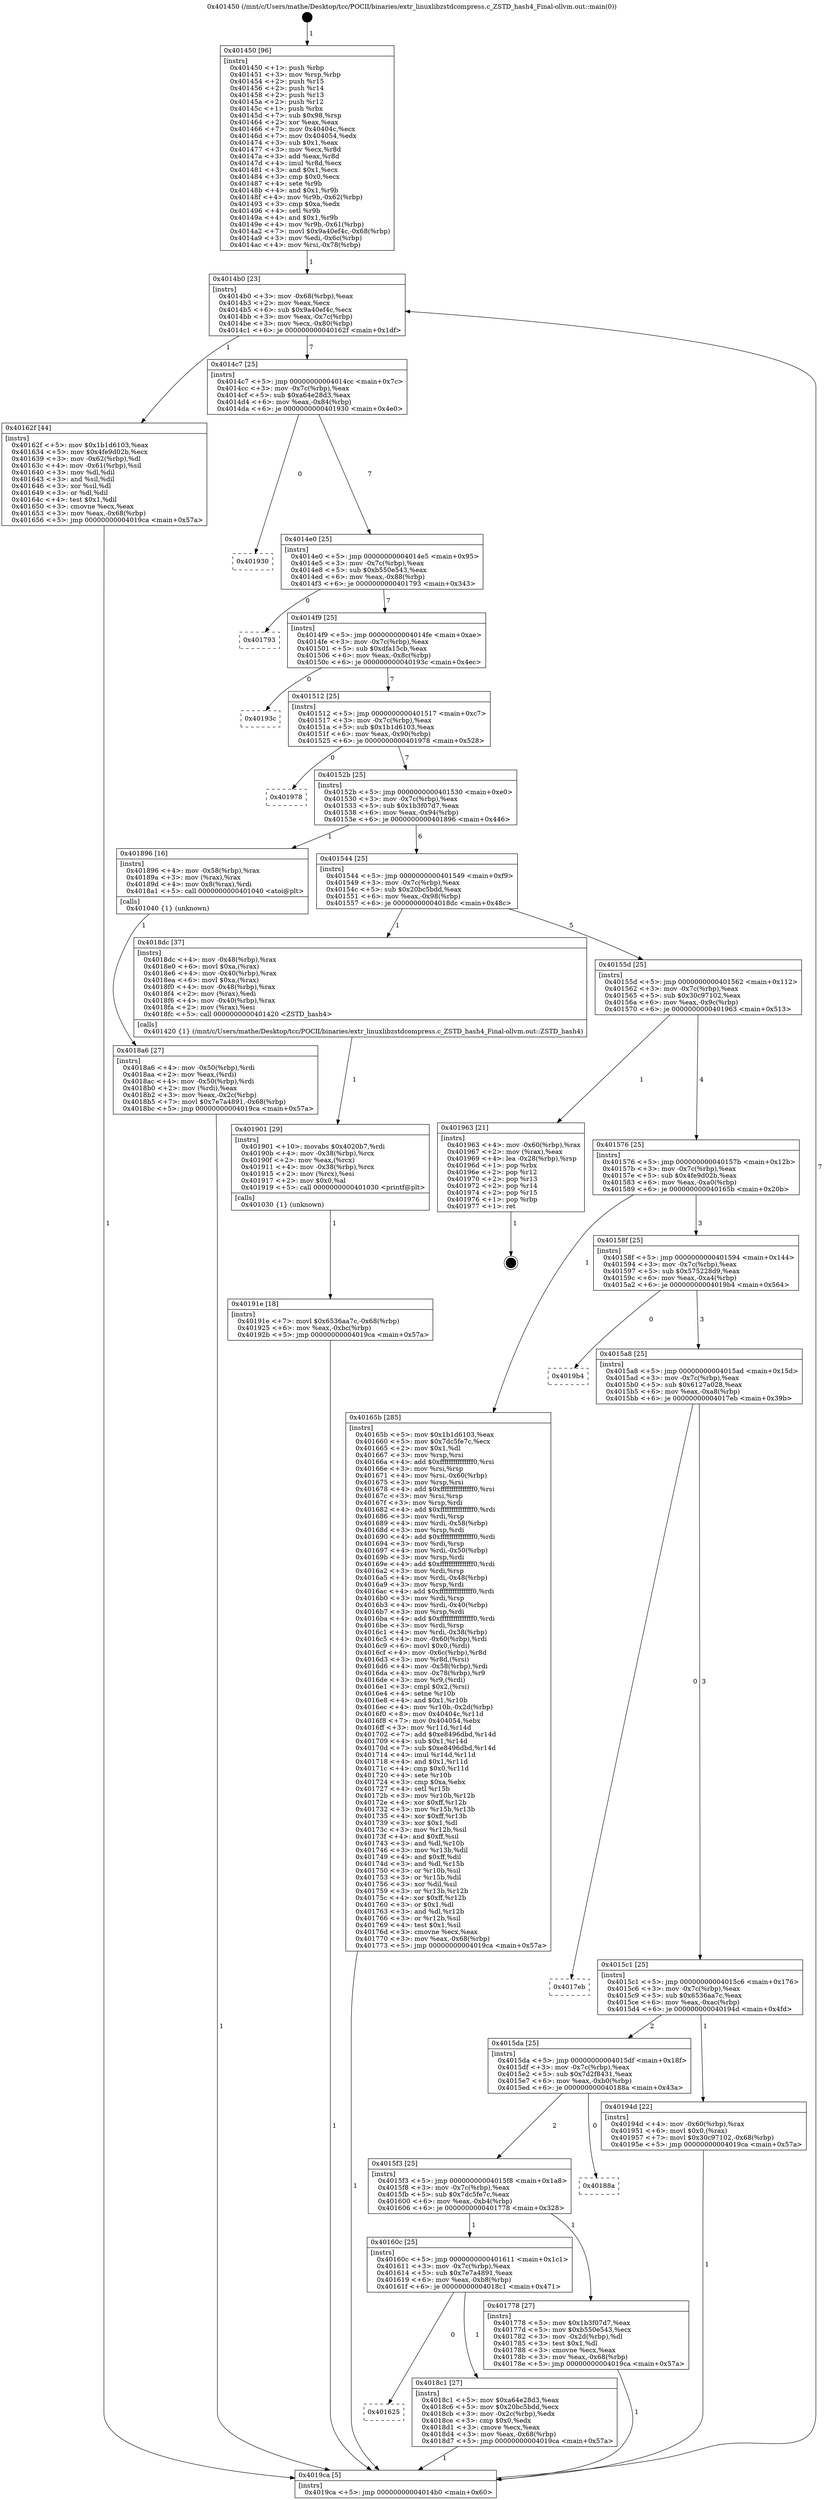 digraph "0x401450" {
  label = "0x401450 (/mnt/c/Users/mathe/Desktop/tcc/POCII/binaries/extr_linuxlibzstdcompress.c_ZSTD_hash4_Final-ollvm.out::main(0))"
  labelloc = "t"
  node[shape=record]

  Entry [label="",width=0.3,height=0.3,shape=circle,fillcolor=black,style=filled]
  "0x4014b0" [label="{
     0x4014b0 [23]\l
     | [instrs]\l
     &nbsp;&nbsp;0x4014b0 \<+3\>: mov -0x68(%rbp),%eax\l
     &nbsp;&nbsp;0x4014b3 \<+2\>: mov %eax,%ecx\l
     &nbsp;&nbsp;0x4014b5 \<+6\>: sub $0x9a40ef4c,%ecx\l
     &nbsp;&nbsp;0x4014bb \<+3\>: mov %eax,-0x7c(%rbp)\l
     &nbsp;&nbsp;0x4014be \<+3\>: mov %ecx,-0x80(%rbp)\l
     &nbsp;&nbsp;0x4014c1 \<+6\>: je 000000000040162f \<main+0x1df\>\l
  }"]
  "0x40162f" [label="{
     0x40162f [44]\l
     | [instrs]\l
     &nbsp;&nbsp;0x40162f \<+5\>: mov $0x1b1d6103,%eax\l
     &nbsp;&nbsp;0x401634 \<+5\>: mov $0x4fe9d02b,%ecx\l
     &nbsp;&nbsp;0x401639 \<+3\>: mov -0x62(%rbp),%dl\l
     &nbsp;&nbsp;0x40163c \<+4\>: mov -0x61(%rbp),%sil\l
     &nbsp;&nbsp;0x401640 \<+3\>: mov %dl,%dil\l
     &nbsp;&nbsp;0x401643 \<+3\>: and %sil,%dil\l
     &nbsp;&nbsp;0x401646 \<+3\>: xor %sil,%dl\l
     &nbsp;&nbsp;0x401649 \<+3\>: or %dl,%dil\l
     &nbsp;&nbsp;0x40164c \<+4\>: test $0x1,%dil\l
     &nbsp;&nbsp;0x401650 \<+3\>: cmovne %ecx,%eax\l
     &nbsp;&nbsp;0x401653 \<+3\>: mov %eax,-0x68(%rbp)\l
     &nbsp;&nbsp;0x401656 \<+5\>: jmp 00000000004019ca \<main+0x57a\>\l
  }"]
  "0x4014c7" [label="{
     0x4014c7 [25]\l
     | [instrs]\l
     &nbsp;&nbsp;0x4014c7 \<+5\>: jmp 00000000004014cc \<main+0x7c\>\l
     &nbsp;&nbsp;0x4014cc \<+3\>: mov -0x7c(%rbp),%eax\l
     &nbsp;&nbsp;0x4014cf \<+5\>: sub $0xa64e28d3,%eax\l
     &nbsp;&nbsp;0x4014d4 \<+6\>: mov %eax,-0x84(%rbp)\l
     &nbsp;&nbsp;0x4014da \<+6\>: je 0000000000401930 \<main+0x4e0\>\l
  }"]
  "0x4019ca" [label="{
     0x4019ca [5]\l
     | [instrs]\l
     &nbsp;&nbsp;0x4019ca \<+5\>: jmp 00000000004014b0 \<main+0x60\>\l
  }"]
  "0x401450" [label="{
     0x401450 [96]\l
     | [instrs]\l
     &nbsp;&nbsp;0x401450 \<+1\>: push %rbp\l
     &nbsp;&nbsp;0x401451 \<+3\>: mov %rsp,%rbp\l
     &nbsp;&nbsp;0x401454 \<+2\>: push %r15\l
     &nbsp;&nbsp;0x401456 \<+2\>: push %r14\l
     &nbsp;&nbsp;0x401458 \<+2\>: push %r13\l
     &nbsp;&nbsp;0x40145a \<+2\>: push %r12\l
     &nbsp;&nbsp;0x40145c \<+1\>: push %rbx\l
     &nbsp;&nbsp;0x40145d \<+7\>: sub $0x98,%rsp\l
     &nbsp;&nbsp;0x401464 \<+2\>: xor %eax,%eax\l
     &nbsp;&nbsp;0x401466 \<+7\>: mov 0x40404c,%ecx\l
     &nbsp;&nbsp;0x40146d \<+7\>: mov 0x404054,%edx\l
     &nbsp;&nbsp;0x401474 \<+3\>: sub $0x1,%eax\l
     &nbsp;&nbsp;0x401477 \<+3\>: mov %ecx,%r8d\l
     &nbsp;&nbsp;0x40147a \<+3\>: add %eax,%r8d\l
     &nbsp;&nbsp;0x40147d \<+4\>: imul %r8d,%ecx\l
     &nbsp;&nbsp;0x401481 \<+3\>: and $0x1,%ecx\l
     &nbsp;&nbsp;0x401484 \<+3\>: cmp $0x0,%ecx\l
     &nbsp;&nbsp;0x401487 \<+4\>: sete %r9b\l
     &nbsp;&nbsp;0x40148b \<+4\>: and $0x1,%r9b\l
     &nbsp;&nbsp;0x40148f \<+4\>: mov %r9b,-0x62(%rbp)\l
     &nbsp;&nbsp;0x401493 \<+3\>: cmp $0xa,%edx\l
     &nbsp;&nbsp;0x401496 \<+4\>: setl %r9b\l
     &nbsp;&nbsp;0x40149a \<+4\>: and $0x1,%r9b\l
     &nbsp;&nbsp;0x40149e \<+4\>: mov %r9b,-0x61(%rbp)\l
     &nbsp;&nbsp;0x4014a2 \<+7\>: movl $0x9a40ef4c,-0x68(%rbp)\l
     &nbsp;&nbsp;0x4014a9 \<+3\>: mov %edi,-0x6c(%rbp)\l
     &nbsp;&nbsp;0x4014ac \<+4\>: mov %rsi,-0x78(%rbp)\l
  }"]
  Exit [label="",width=0.3,height=0.3,shape=circle,fillcolor=black,style=filled,peripheries=2]
  "0x401930" [label="{
     0x401930\l
  }", style=dashed]
  "0x4014e0" [label="{
     0x4014e0 [25]\l
     | [instrs]\l
     &nbsp;&nbsp;0x4014e0 \<+5\>: jmp 00000000004014e5 \<main+0x95\>\l
     &nbsp;&nbsp;0x4014e5 \<+3\>: mov -0x7c(%rbp),%eax\l
     &nbsp;&nbsp;0x4014e8 \<+5\>: sub $0xb550e543,%eax\l
     &nbsp;&nbsp;0x4014ed \<+6\>: mov %eax,-0x88(%rbp)\l
     &nbsp;&nbsp;0x4014f3 \<+6\>: je 0000000000401793 \<main+0x343\>\l
  }"]
  "0x40191e" [label="{
     0x40191e [18]\l
     | [instrs]\l
     &nbsp;&nbsp;0x40191e \<+7\>: movl $0x6536aa7c,-0x68(%rbp)\l
     &nbsp;&nbsp;0x401925 \<+6\>: mov %eax,-0xbc(%rbp)\l
     &nbsp;&nbsp;0x40192b \<+5\>: jmp 00000000004019ca \<main+0x57a\>\l
  }"]
  "0x401793" [label="{
     0x401793\l
  }", style=dashed]
  "0x4014f9" [label="{
     0x4014f9 [25]\l
     | [instrs]\l
     &nbsp;&nbsp;0x4014f9 \<+5\>: jmp 00000000004014fe \<main+0xae\>\l
     &nbsp;&nbsp;0x4014fe \<+3\>: mov -0x7c(%rbp),%eax\l
     &nbsp;&nbsp;0x401501 \<+5\>: sub $0xdfa15cb,%eax\l
     &nbsp;&nbsp;0x401506 \<+6\>: mov %eax,-0x8c(%rbp)\l
     &nbsp;&nbsp;0x40150c \<+6\>: je 000000000040193c \<main+0x4ec\>\l
  }"]
  "0x401901" [label="{
     0x401901 [29]\l
     | [instrs]\l
     &nbsp;&nbsp;0x401901 \<+10\>: movabs $0x4020b7,%rdi\l
     &nbsp;&nbsp;0x40190b \<+4\>: mov -0x38(%rbp),%rcx\l
     &nbsp;&nbsp;0x40190f \<+2\>: mov %eax,(%rcx)\l
     &nbsp;&nbsp;0x401911 \<+4\>: mov -0x38(%rbp),%rcx\l
     &nbsp;&nbsp;0x401915 \<+2\>: mov (%rcx),%esi\l
     &nbsp;&nbsp;0x401917 \<+2\>: mov $0x0,%al\l
     &nbsp;&nbsp;0x401919 \<+5\>: call 0000000000401030 \<printf@plt\>\l
     | [calls]\l
     &nbsp;&nbsp;0x401030 \{1\} (unknown)\l
  }"]
  "0x40193c" [label="{
     0x40193c\l
  }", style=dashed]
  "0x401512" [label="{
     0x401512 [25]\l
     | [instrs]\l
     &nbsp;&nbsp;0x401512 \<+5\>: jmp 0000000000401517 \<main+0xc7\>\l
     &nbsp;&nbsp;0x401517 \<+3\>: mov -0x7c(%rbp),%eax\l
     &nbsp;&nbsp;0x40151a \<+5\>: sub $0x1b1d6103,%eax\l
     &nbsp;&nbsp;0x40151f \<+6\>: mov %eax,-0x90(%rbp)\l
     &nbsp;&nbsp;0x401525 \<+6\>: je 0000000000401978 \<main+0x528\>\l
  }"]
  "0x401625" [label="{
     0x401625\l
  }", style=dashed]
  "0x401978" [label="{
     0x401978\l
  }", style=dashed]
  "0x40152b" [label="{
     0x40152b [25]\l
     | [instrs]\l
     &nbsp;&nbsp;0x40152b \<+5\>: jmp 0000000000401530 \<main+0xe0\>\l
     &nbsp;&nbsp;0x401530 \<+3\>: mov -0x7c(%rbp),%eax\l
     &nbsp;&nbsp;0x401533 \<+5\>: sub $0x1b3f07d7,%eax\l
     &nbsp;&nbsp;0x401538 \<+6\>: mov %eax,-0x94(%rbp)\l
     &nbsp;&nbsp;0x40153e \<+6\>: je 0000000000401896 \<main+0x446\>\l
  }"]
  "0x4018c1" [label="{
     0x4018c1 [27]\l
     | [instrs]\l
     &nbsp;&nbsp;0x4018c1 \<+5\>: mov $0xa64e28d3,%eax\l
     &nbsp;&nbsp;0x4018c6 \<+5\>: mov $0x20bc5bdd,%ecx\l
     &nbsp;&nbsp;0x4018cb \<+3\>: mov -0x2c(%rbp),%edx\l
     &nbsp;&nbsp;0x4018ce \<+3\>: cmp $0x0,%edx\l
     &nbsp;&nbsp;0x4018d1 \<+3\>: cmove %ecx,%eax\l
     &nbsp;&nbsp;0x4018d4 \<+3\>: mov %eax,-0x68(%rbp)\l
     &nbsp;&nbsp;0x4018d7 \<+5\>: jmp 00000000004019ca \<main+0x57a\>\l
  }"]
  "0x401896" [label="{
     0x401896 [16]\l
     | [instrs]\l
     &nbsp;&nbsp;0x401896 \<+4\>: mov -0x58(%rbp),%rax\l
     &nbsp;&nbsp;0x40189a \<+3\>: mov (%rax),%rax\l
     &nbsp;&nbsp;0x40189d \<+4\>: mov 0x8(%rax),%rdi\l
     &nbsp;&nbsp;0x4018a1 \<+5\>: call 0000000000401040 \<atoi@plt\>\l
     | [calls]\l
     &nbsp;&nbsp;0x401040 \{1\} (unknown)\l
  }"]
  "0x401544" [label="{
     0x401544 [25]\l
     | [instrs]\l
     &nbsp;&nbsp;0x401544 \<+5\>: jmp 0000000000401549 \<main+0xf9\>\l
     &nbsp;&nbsp;0x401549 \<+3\>: mov -0x7c(%rbp),%eax\l
     &nbsp;&nbsp;0x40154c \<+5\>: sub $0x20bc5bdd,%eax\l
     &nbsp;&nbsp;0x401551 \<+6\>: mov %eax,-0x98(%rbp)\l
     &nbsp;&nbsp;0x401557 \<+6\>: je 00000000004018dc \<main+0x48c\>\l
  }"]
  "0x4018a6" [label="{
     0x4018a6 [27]\l
     | [instrs]\l
     &nbsp;&nbsp;0x4018a6 \<+4\>: mov -0x50(%rbp),%rdi\l
     &nbsp;&nbsp;0x4018aa \<+2\>: mov %eax,(%rdi)\l
     &nbsp;&nbsp;0x4018ac \<+4\>: mov -0x50(%rbp),%rdi\l
     &nbsp;&nbsp;0x4018b0 \<+2\>: mov (%rdi),%eax\l
     &nbsp;&nbsp;0x4018b2 \<+3\>: mov %eax,-0x2c(%rbp)\l
     &nbsp;&nbsp;0x4018b5 \<+7\>: movl $0x7e7a4891,-0x68(%rbp)\l
     &nbsp;&nbsp;0x4018bc \<+5\>: jmp 00000000004019ca \<main+0x57a\>\l
  }"]
  "0x4018dc" [label="{
     0x4018dc [37]\l
     | [instrs]\l
     &nbsp;&nbsp;0x4018dc \<+4\>: mov -0x48(%rbp),%rax\l
     &nbsp;&nbsp;0x4018e0 \<+6\>: movl $0xa,(%rax)\l
     &nbsp;&nbsp;0x4018e6 \<+4\>: mov -0x40(%rbp),%rax\l
     &nbsp;&nbsp;0x4018ea \<+6\>: movl $0xa,(%rax)\l
     &nbsp;&nbsp;0x4018f0 \<+4\>: mov -0x48(%rbp),%rax\l
     &nbsp;&nbsp;0x4018f4 \<+2\>: mov (%rax),%edi\l
     &nbsp;&nbsp;0x4018f6 \<+4\>: mov -0x40(%rbp),%rax\l
     &nbsp;&nbsp;0x4018fa \<+2\>: mov (%rax),%esi\l
     &nbsp;&nbsp;0x4018fc \<+5\>: call 0000000000401420 \<ZSTD_hash4\>\l
     | [calls]\l
     &nbsp;&nbsp;0x401420 \{1\} (/mnt/c/Users/mathe/Desktop/tcc/POCII/binaries/extr_linuxlibzstdcompress.c_ZSTD_hash4_Final-ollvm.out::ZSTD_hash4)\l
  }"]
  "0x40155d" [label="{
     0x40155d [25]\l
     | [instrs]\l
     &nbsp;&nbsp;0x40155d \<+5\>: jmp 0000000000401562 \<main+0x112\>\l
     &nbsp;&nbsp;0x401562 \<+3\>: mov -0x7c(%rbp),%eax\l
     &nbsp;&nbsp;0x401565 \<+5\>: sub $0x30c97102,%eax\l
     &nbsp;&nbsp;0x40156a \<+6\>: mov %eax,-0x9c(%rbp)\l
     &nbsp;&nbsp;0x401570 \<+6\>: je 0000000000401963 \<main+0x513\>\l
  }"]
  "0x40160c" [label="{
     0x40160c [25]\l
     | [instrs]\l
     &nbsp;&nbsp;0x40160c \<+5\>: jmp 0000000000401611 \<main+0x1c1\>\l
     &nbsp;&nbsp;0x401611 \<+3\>: mov -0x7c(%rbp),%eax\l
     &nbsp;&nbsp;0x401614 \<+5\>: sub $0x7e7a4891,%eax\l
     &nbsp;&nbsp;0x401619 \<+6\>: mov %eax,-0xb8(%rbp)\l
     &nbsp;&nbsp;0x40161f \<+6\>: je 00000000004018c1 \<main+0x471\>\l
  }"]
  "0x401963" [label="{
     0x401963 [21]\l
     | [instrs]\l
     &nbsp;&nbsp;0x401963 \<+4\>: mov -0x60(%rbp),%rax\l
     &nbsp;&nbsp;0x401967 \<+2\>: mov (%rax),%eax\l
     &nbsp;&nbsp;0x401969 \<+4\>: lea -0x28(%rbp),%rsp\l
     &nbsp;&nbsp;0x40196d \<+1\>: pop %rbx\l
     &nbsp;&nbsp;0x40196e \<+2\>: pop %r12\l
     &nbsp;&nbsp;0x401970 \<+2\>: pop %r13\l
     &nbsp;&nbsp;0x401972 \<+2\>: pop %r14\l
     &nbsp;&nbsp;0x401974 \<+2\>: pop %r15\l
     &nbsp;&nbsp;0x401976 \<+1\>: pop %rbp\l
     &nbsp;&nbsp;0x401977 \<+1\>: ret\l
  }"]
  "0x401576" [label="{
     0x401576 [25]\l
     | [instrs]\l
     &nbsp;&nbsp;0x401576 \<+5\>: jmp 000000000040157b \<main+0x12b\>\l
     &nbsp;&nbsp;0x40157b \<+3\>: mov -0x7c(%rbp),%eax\l
     &nbsp;&nbsp;0x40157e \<+5\>: sub $0x4fe9d02b,%eax\l
     &nbsp;&nbsp;0x401583 \<+6\>: mov %eax,-0xa0(%rbp)\l
     &nbsp;&nbsp;0x401589 \<+6\>: je 000000000040165b \<main+0x20b\>\l
  }"]
  "0x401778" [label="{
     0x401778 [27]\l
     | [instrs]\l
     &nbsp;&nbsp;0x401778 \<+5\>: mov $0x1b3f07d7,%eax\l
     &nbsp;&nbsp;0x40177d \<+5\>: mov $0xb550e543,%ecx\l
     &nbsp;&nbsp;0x401782 \<+3\>: mov -0x2d(%rbp),%dl\l
     &nbsp;&nbsp;0x401785 \<+3\>: test $0x1,%dl\l
     &nbsp;&nbsp;0x401788 \<+3\>: cmovne %ecx,%eax\l
     &nbsp;&nbsp;0x40178b \<+3\>: mov %eax,-0x68(%rbp)\l
     &nbsp;&nbsp;0x40178e \<+5\>: jmp 00000000004019ca \<main+0x57a\>\l
  }"]
  "0x40165b" [label="{
     0x40165b [285]\l
     | [instrs]\l
     &nbsp;&nbsp;0x40165b \<+5\>: mov $0x1b1d6103,%eax\l
     &nbsp;&nbsp;0x401660 \<+5\>: mov $0x7dc5fe7c,%ecx\l
     &nbsp;&nbsp;0x401665 \<+2\>: mov $0x1,%dl\l
     &nbsp;&nbsp;0x401667 \<+3\>: mov %rsp,%rsi\l
     &nbsp;&nbsp;0x40166a \<+4\>: add $0xfffffffffffffff0,%rsi\l
     &nbsp;&nbsp;0x40166e \<+3\>: mov %rsi,%rsp\l
     &nbsp;&nbsp;0x401671 \<+4\>: mov %rsi,-0x60(%rbp)\l
     &nbsp;&nbsp;0x401675 \<+3\>: mov %rsp,%rsi\l
     &nbsp;&nbsp;0x401678 \<+4\>: add $0xfffffffffffffff0,%rsi\l
     &nbsp;&nbsp;0x40167c \<+3\>: mov %rsi,%rsp\l
     &nbsp;&nbsp;0x40167f \<+3\>: mov %rsp,%rdi\l
     &nbsp;&nbsp;0x401682 \<+4\>: add $0xfffffffffffffff0,%rdi\l
     &nbsp;&nbsp;0x401686 \<+3\>: mov %rdi,%rsp\l
     &nbsp;&nbsp;0x401689 \<+4\>: mov %rdi,-0x58(%rbp)\l
     &nbsp;&nbsp;0x40168d \<+3\>: mov %rsp,%rdi\l
     &nbsp;&nbsp;0x401690 \<+4\>: add $0xfffffffffffffff0,%rdi\l
     &nbsp;&nbsp;0x401694 \<+3\>: mov %rdi,%rsp\l
     &nbsp;&nbsp;0x401697 \<+4\>: mov %rdi,-0x50(%rbp)\l
     &nbsp;&nbsp;0x40169b \<+3\>: mov %rsp,%rdi\l
     &nbsp;&nbsp;0x40169e \<+4\>: add $0xfffffffffffffff0,%rdi\l
     &nbsp;&nbsp;0x4016a2 \<+3\>: mov %rdi,%rsp\l
     &nbsp;&nbsp;0x4016a5 \<+4\>: mov %rdi,-0x48(%rbp)\l
     &nbsp;&nbsp;0x4016a9 \<+3\>: mov %rsp,%rdi\l
     &nbsp;&nbsp;0x4016ac \<+4\>: add $0xfffffffffffffff0,%rdi\l
     &nbsp;&nbsp;0x4016b0 \<+3\>: mov %rdi,%rsp\l
     &nbsp;&nbsp;0x4016b3 \<+4\>: mov %rdi,-0x40(%rbp)\l
     &nbsp;&nbsp;0x4016b7 \<+3\>: mov %rsp,%rdi\l
     &nbsp;&nbsp;0x4016ba \<+4\>: add $0xfffffffffffffff0,%rdi\l
     &nbsp;&nbsp;0x4016be \<+3\>: mov %rdi,%rsp\l
     &nbsp;&nbsp;0x4016c1 \<+4\>: mov %rdi,-0x38(%rbp)\l
     &nbsp;&nbsp;0x4016c5 \<+4\>: mov -0x60(%rbp),%rdi\l
     &nbsp;&nbsp;0x4016c9 \<+6\>: movl $0x0,(%rdi)\l
     &nbsp;&nbsp;0x4016cf \<+4\>: mov -0x6c(%rbp),%r8d\l
     &nbsp;&nbsp;0x4016d3 \<+3\>: mov %r8d,(%rsi)\l
     &nbsp;&nbsp;0x4016d6 \<+4\>: mov -0x58(%rbp),%rdi\l
     &nbsp;&nbsp;0x4016da \<+4\>: mov -0x78(%rbp),%r9\l
     &nbsp;&nbsp;0x4016de \<+3\>: mov %r9,(%rdi)\l
     &nbsp;&nbsp;0x4016e1 \<+3\>: cmpl $0x2,(%rsi)\l
     &nbsp;&nbsp;0x4016e4 \<+4\>: setne %r10b\l
     &nbsp;&nbsp;0x4016e8 \<+4\>: and $0x1,%r10b\l
     &nbsp;&nbsp;0x4016ec \<+4\>: mov %r10b,-0x2d(%rbp)\l
     &nbsp;&nbsp;0x4016f0 \<+8\>: mov 0x40404c,%r11d\l
     &nbsp;&nbsp;0x4016f8 \<+7\>: mov 0x404054,%ebx\l
     &nbsp;&nbsp;0x4016ff \<+3\>: mov %r11d,%r14d\l
     &nbsp;&nbsp;0x401702 \<+7\>: add $0xe8496dbd,%r14d\l
     &nbsp;&nbsp;0x401709 \<+4\>: sub $0x1,%r14d\l
     &nbsp;&nbsp;0x40170d \<+7\>: sub $0xe8496dbd,%r14d\l
     &nbsp;&nbsp;0x401714 \<+4\>: imul %r14d,%r11d\l
     &nbsp;&nbsp;0x401718 \<+4\>: and $0x1,%r11d\l
     &nbsp;&nbsp;0x40171c \<+4\>: cmp $0x0,%r11d\l
     &nbsp;&nbsp;0x401720 \<+4\>: sete %r10b\l
     &nbsp;&nbsp;0x401724 \<+3\>: cmp $0xa,%ebx\l
     &nbsp;&nbsp;0x401727 \<+4\>: setl %r15b\l
     &nbsp;&nbsp;0x40172b \<+3\>: mov %r10b,%r12b\l
     &nbsp;&nbsp;0x40172e \<+4\>: xor $0xff,%r12b\l
     &nbsp;&nbsp;0x401732 \<+3\>: mov %r15b,%r13b\l
     &nbsp;&nbsp;0x401735 \<+4\>: xor $0xff,%r13b\l
     &nbsp;&nbsp;0x401739 \<+3\>: xor $0x1,%dl\l
     &nbsp;&nbsp;0x40173c \<+3\>: mov %r12b,%sil\l
     &nbsp;&nbsp;0x40173f \<+4\>: and $0xff,%sil\l
     &nbsp;&nbsp;0x401743 \<+3\>: and %dl,%r10b\l
     &nbsp;&nbsp;0x401746 \<+3\>: mov %r13b,%dil\l
     &nbsp;&nbsp;0x401749 \<+4\>: and $0xff,%dil\l
     &nbsp;&nbsp;0x40174d \<+3\>: and %dl,%r15b\l
     &nbsp;&nbsp;0x401750 \<+3\>: or %r10b,%sil\l
     &nbsp;&nbsp;0x401753 \<+3\>: or %r15b,%dil\l
     &nbsp;&nbsp;0x401756 \<+3\>: xor %dil,%sil\l
     &nbsp;&nbsp;0x401759 \<+3\>: or %r13b,%r12b\l
     &nbsp;&nbsp;0x40175c \<+4\>: xor $0xff,%r12b\l
     &nbsp;&nbsp;0x401760 \<+3\>: or $0x1,%dl\l
     &nbsp;&nbsp;0x401763 \<+3\>: and %dl,%r12b\l
     &nbsp;&nbsp;0x401766 \<+3\>: or %r12b,%sil\l
     &nbsp;&nbsp;0x401769 \<+4\>: test $0x1,%sil\l
     &nbsp;&nbsp;0x40176d \<+3\>: cmovne %ecx,%eax\l
     &nbsp;&nbsp;0x401770 \<+3\>: mov %eax,-0x68(%rbp)\l
     &nbsp;&nbsp;0x401773 \<+5\>: jmp 00000000004019ca \<main+0x57a\>\l
  }"]
  "0x40158f" [label="{
     0x40158f [25]\l
     | [instrs]\l
     &nbsp;&nbsp;0x40158f \<+5\>: jmp 0000000000401594 \<main+0x144\>\l
     &nbsp;&nbsp;0x401594 \<+3\>: mov -0x7c(%rbp),%eax\l
     &nbsp;&nbsp;0x401597 \<+5\>: sub $0x575228d9,%eax\l
     &nbsp;&nbsp;0x40159c \<+6\>: mov %eax,-0xa4(%rbp)\l
     &nbsp;&nbsp;0x4015a2 \<+6\>: je 00000000004019b4 \<main+0x564\>\l
  }"]
  "0x4015f3" [label="{
     0x4015f3 [25]\l
     | [instrs]\l
     &nbsp;&nbsp;0x4015f3 \<+5\>: jmp 00000000004015f8 \<main+0x1a8\>\l
     &nbsp;&nbsp;0x4015f8 \<+3\>: mov -0x7c(%rbp),%eax\l
     &nbsp;&nbsp;0x4015fb \<+5\>: sub $0x7dc5fe7c,%eax\l
     &nbsp;&nbsp;0x401600 \<+6\>: mov %eax,-0xb4(%rbp)\l
     &nbsp;&nbsp;0x401606 \<+6\>: je 0000000000401778 \<main+0x328\>\l
  }"]
  "0x40188a" [label="{
     0x40188a\l
  }", style=dashed]
  "0x4019b4" [label="{
     0x4019b4\l
  }", style=dashed]
  "0x4015a8" [label="{
     0x4015a8 [25]\l
     | [instrs]\l
     &nbsp;&nbsp;0x4015a8 \<+5\>: jmp 00000000004015ad \<main+0x15d\>\l
     &nbsp;&nbsp;0x4015ad \<+3\>: mov -0x7c(%rbp),%eax\l
     &nbsp;&nbsp;0x4015b0 \<+5\>: sub $0x6127a028,%eax\l
     &nbsp;&nbsp;0x4015b5 \<+6\>: mov %eax,-0xa8(%rbp)\l
     &nbsp;&nbsp;0x4015bb \<+6\>: je 00000000004017eb \<main+0x39b\>\l
  }"]
  "0x4015da" [label="{
     0x4015da [25]\l
     | [instrs]\l
     &nbsp;&nbsp;0x4015da \<+5\>: jmp 00000000004015df \<main+0x18f\>\l
     &nbsp;&nbsp;0x4015df \<+3\>: mov -0x7c(%rbp),%eax\l
     &nbsp;&nbsp;0x4015e2 \<+5\>: sub $0x7d2f8431,%eax\l
     &nbsp;&nbsp;0x4015e7 \<+6\>: mov %eax,-0xb0(%rbp)\l
     &nbsp;&nbsp;0x4015ed \<+6\>: je 000000000040188a \<main+0x43a\>\l
  }"]
  "0x4017eb" [label="{
     0x4017eb\l
  }", style=dashed]
  "0x4015c1" [label="{
     0x4015c1 [25]\l
     | [instrs]\l
     &nbsp;&nbsp;0x4015c1 \<+5\>: jmp 00000000004015c6 \<main+0x176\>\l
     &nbsp;&nbsp;0x4015c6 \<+3\>: mov -0x7c(%rbp),%eax\l
     &nbsp;&nbsp;0x4015c9 \<+5\>: sub $0x6536aa7c,%eax\l
     &nbsp;&nbsp;0x4015ce \<+6\>: mov %eax,-0xac(%rbp)\l
     &nbsp;&nbsp;0x4015d4 \<+6\>: je 000000000040194d \<main+0x4fd\>\l
  }"]
  "0x40194d" [label="{
     0x40194d [22]\l
     | [instrs]\l
     &nbsp;&nbsp;0x40194d \<+4\>: mov -0x60(%rbp),%rax\l
     &nbsp;&nbsp;0x401951 \<+6\>: movl $0x0,(%rax)\l
     &nbsp;&nbsp;0x401957 \<+7\>: movl $0x30c97102,-0x68(%rbp)\l
     &nbsp;&nbsp;0x40195e \<+5\>: jmp 00000000004019ca \<main+0x57a\>\l
  }"]
  Entry -> "0x401450" [label=" 1"]
  "0x4014b0" -> "0x40162f" [label=" 1"]
  "0x4014b0" -> "0x4014c7" [label=" 7"]
  "0x40162f" -> "0x4019ca" [label=" 1"]
  "0x401450" -> "0x4014b0" [label=" 1"]
  "0x4019ca" -> "0x4014b0" [label=" 7"]
  "0x401963" -> Exit [label=" 1"]
  "0x4014c7" -> "0x401930" [label=" 0"]
  "0x4014c7" -> "0x4014e0" [label=" 7"]
  "0x40194d" -> "0x4019ca" [label=" 1"]
  "0x4014e0" -> "0x401793" [label=" 0"]
  "0x4014e0" -> "0x4014f9" [label=" 7"]
  "0x40191e" -> "0x4019ca" [label=" 1"]
  "0x4014f9" -> "0x40193c" [label=" 0"]
  "0x4014f9" -> "0x401512" [label=" 7"]
  "0x401901" -> "0x40191e" [label=" 1"]
  "0x401512" -> "0x401978" [label=" 0"]
  "0x401512" -> "0x40152b" [label=" 7"]
  "0x4018dc" -> "0x401901" [label=" 1"]
  "0x40152b" -> "0x401896" [label=" 1"]
  "0x40152b" -> "0x401544" [label=" 6"]
  "0x4018c1" -> "0x4019ca" [label=" 1"]
  "0x401544" -> "0x4018dc" [label=" 1"]
  "0x401544" -> "0x40155d" [label=" 5"]
  "0x40160c" -> "0x4018c1" [label=" 1"]
  "0x40155d" -> "0x401963" [label=" 1"]
  "0x40155d" -> "0x401576" [label=" 4"]
  "0x40160c" -> "0x401625" [label=" 0"]
  "0x401576" -> "0x40165b" [label=" 1"]
  "0x401576" -> "0x40158f" [label=" 3"]
  "0x4018a6" -> "0x4019ca" [label=" 1"]
  "0x40165b" -> "0x4019ca" [label=" 1"]
  "0x401778" -> "0x4019ca" [label=" 1"]
  "0x40158f" -> "0x4019b4" [label=" 0"]
  "0x40158f" -> "0x4015a8" [label=" 3"]
  "0x4015f3" -> "0x40160c" [label=" 1"]
  "0x4015a8" -> "0x4017eb" [label=" 0"]
  "0x4015a8" -> "0x4015c1" [label=" 3"]
  "0x401896" -> "0x4018a6" [label=" 1"]
  "0x4015c1" -> "0x40194d" [label=" 1"]
  "0x4015c1" -> "0x4015da" [label=" 2"]
  "0x4015f3" -> "0x401778" [label=" 1"]
  "0x4015da" -> "0x40188a" [label=" 0"]
  "0x4015da" -> "0x4015f3" [label=" 2"]
}
